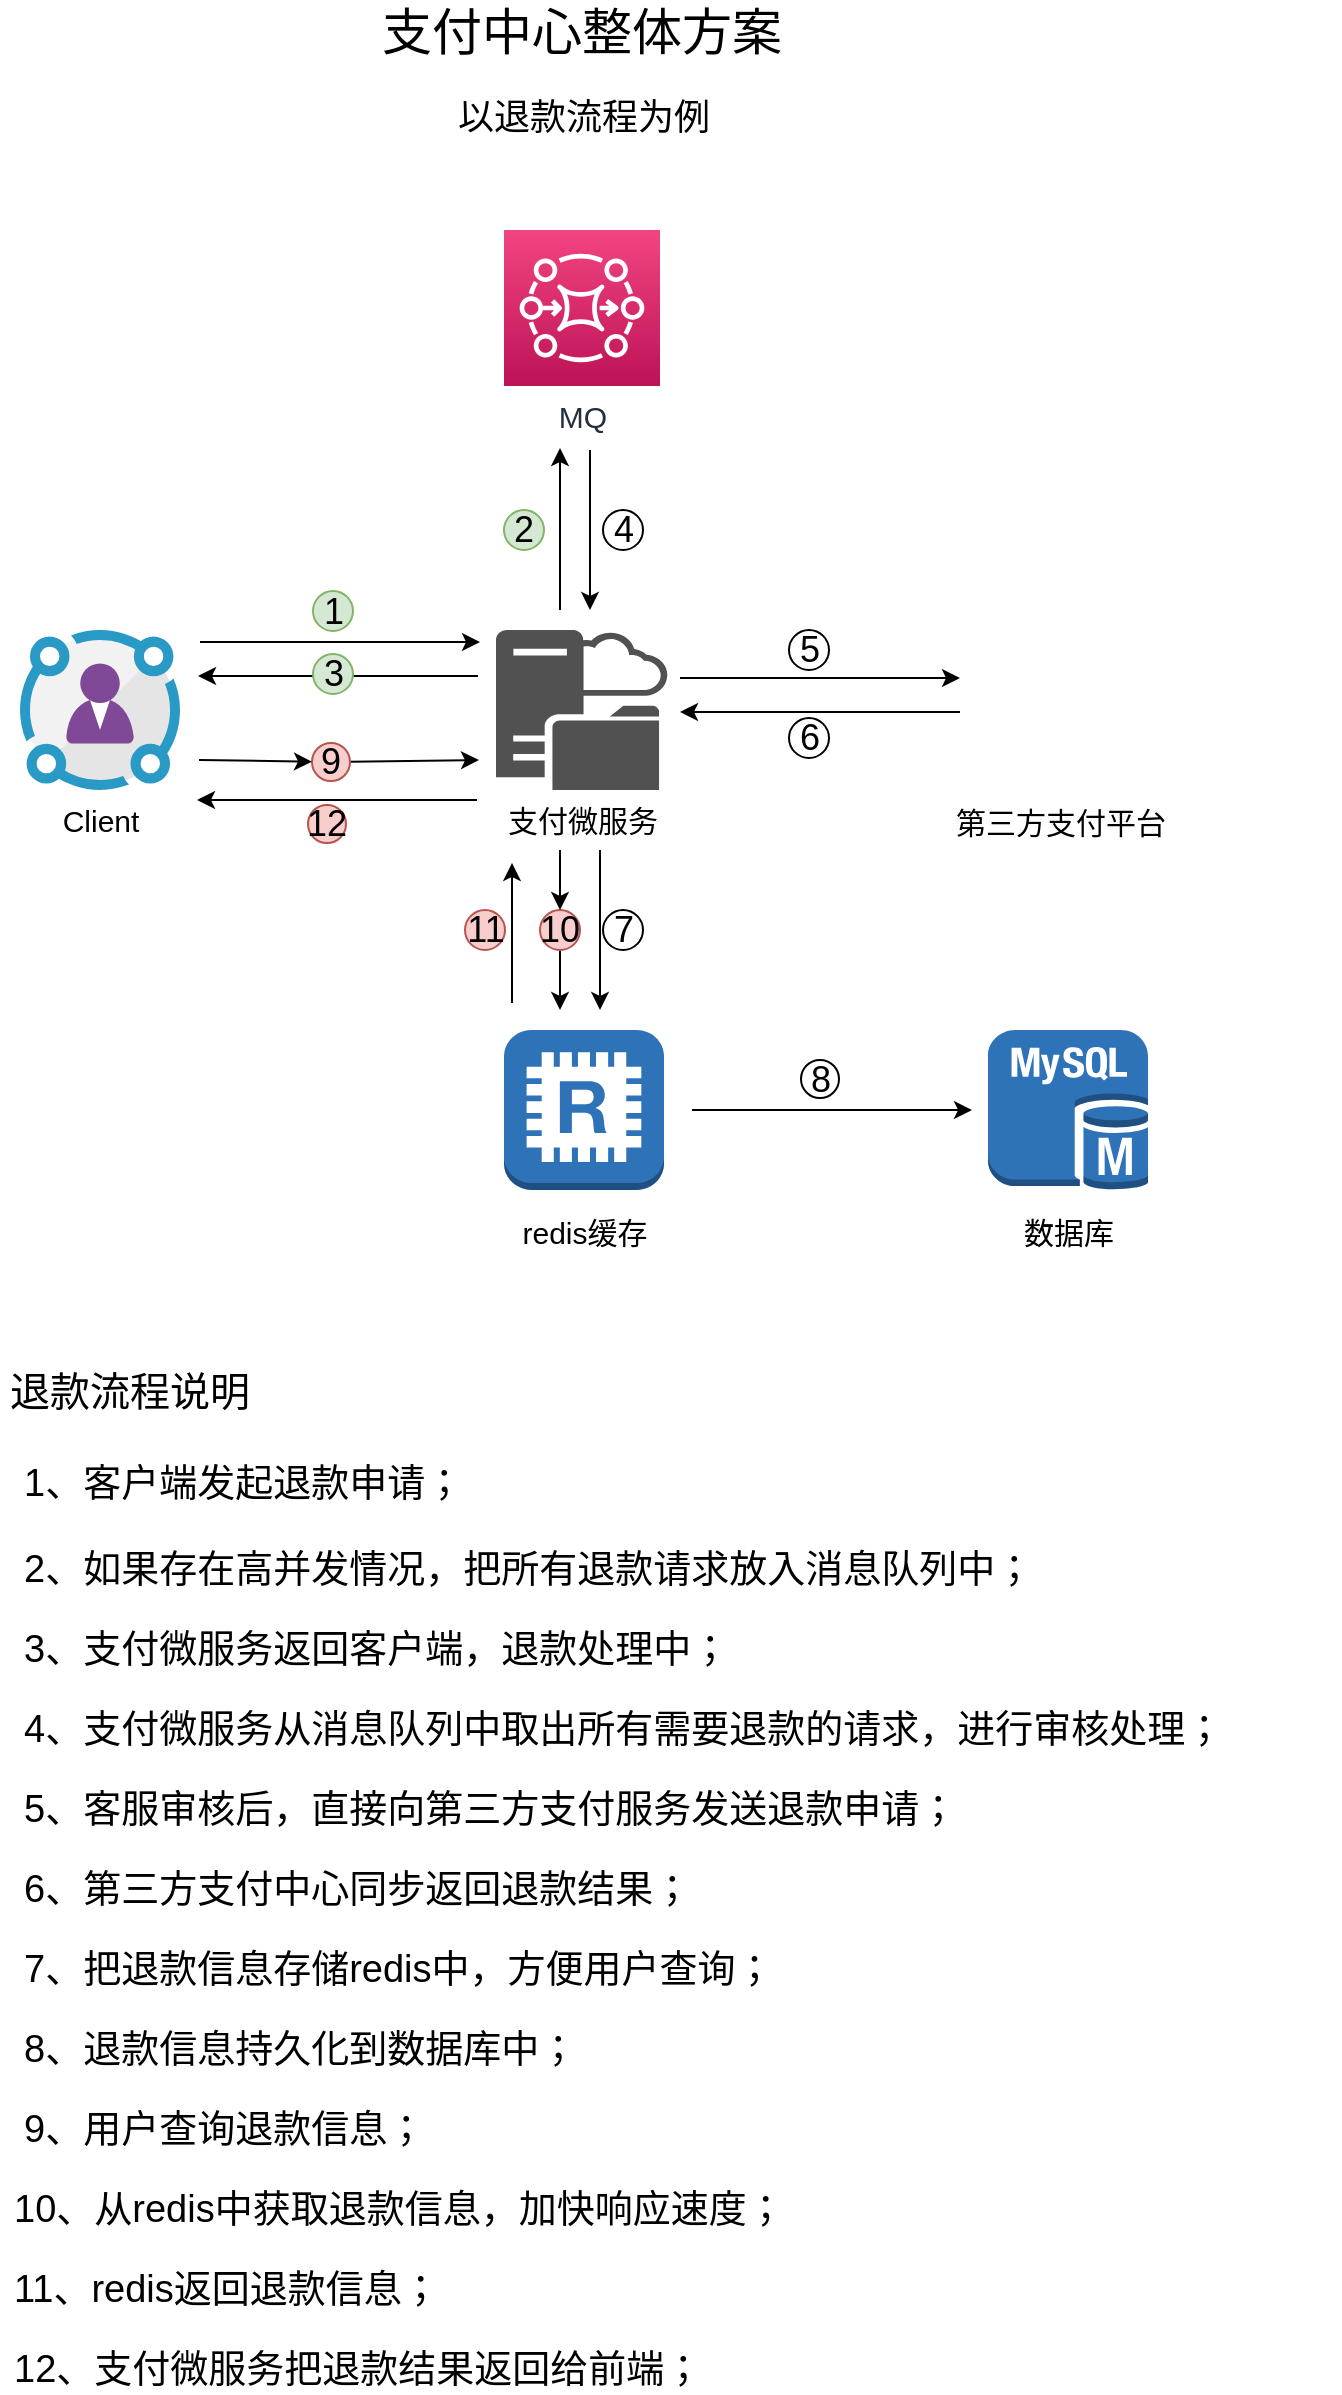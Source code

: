 <mxfile version="12.4.1" type="github" pages="1">
  <diagram id="q-RdCRvN1a9XLWtIN5kc" name="第 1 页">
    <mxGraphModel dx="1824" dy="926" grid="1" gridSize="10" guides="1" tooltips="1" connect="1" arrows="1" fold="1" page="1" pageScale="1" pageWidth="1169" pageHeight="1654" math="0" shadow="0">
      <root>
        <mxCell id="0"/>
        <mxCell id="1" parent="0"/>
        <mxCell id="XfVtcx6p8dV7zs5ycpqv-1" value="支付中心整体方案" style="text;html=1;strokeColor=none;fillColor=none;align=center;verticalAlign=middle;whiteSpace=wrap;rounded=0;fontSize=25;" vertex="1" parent="1">
          <mxGeometry x="441" y="90" width="240" height="20" as="geometry"/>
        </mxCell>
        <mxCell id="XfVtcx6p8dV7zs5ycpqv-4" value="&lt;span style=&quot;font-size: 15px&quot;&gt;Client&lt;/span&gt;" style="aspect=fixed;html=1;points=[];align=center;image;fontSize=12;image=img/lib/mscae/Identity_Governance.svg;" vertex="1" parent="1">
          <mxGeometry x="280" y="400" width="80" height="80" as="geometry"/>
        </mxCell>
        <mxCell id="XfVtcx6p8dV7zs5ycpqv-10" value="&lt;font style=&quot;font-size: 15px&quot;&gt;数据库&lt;/font&gt;" style="outlineConnect=0;dashed=0;verticalLabelPosition=bottom;verticalAlign=top;align=center;html=1;shape=mxgraph.aws3.mysql_db_instance;fillColor=#2E73B8;gradientColor=none;fontSize=22;" vertex="1" parent="1">
          <mxGeometry x="764" y="600" width="80" height="80" as="geometry"/>
        </mxCell>
        <mxCell id="XfVtcx6p8dV7zs5ycpqv-11" value="&lt;font style=&quot;font-size: 15px&quot;&gt;redis缓存&lt;/font&gt;" style="outlineConnect=0;dashed=0;verticalLabelPosition=bottom;verticalAlign=top;align=center;html=1;shape=mxgraph.aws3.redis;fillColor=#2E73B8;gradientColor=none;fontSize=22;" vertex="1" parent="1">
          <mxGeometry x="522" y="600" width="80" height="80" as="geometry"/>
        </mxCell>
        <mxCell id="XfVtcx6p8dV7zs5ycpqv-14" value="&lt;font style=&quot;font-size: 15px&quot;&gt;第三方支付平台&lt;/font&gt;" style="shape=image;html=1;verticalAlign=top;verticalLabelPosition=bottom;labelBackgroundColor=#ffffff;imageAspect=0;aspect=fixed;image=https://cdn1.iconfinder.com/data/icons/business-237/65/icons-09-128.png;fontSize=22;" vertex="1" parent="1">
          <mxGeometry x="750" y="375" width="100" height="100" as="geometry"/>
        </mxCell>
        <mxCell id="XfVtcx6p8dV7zs5ycpqv-15" value="&lt;font style=&quot;font-size: 15px&quot;&gt;MQ&lt;/font&gt;" style="outlineConnect=0;fontColor=#232F3E;gradientColor=#F34482;gradientDirection=north;fillColor=#BC1356;strokeColor=#ffffff;dashed=0;verticalLabelPosition=bottom;verticalAlign=top;align=center;html=1;fontSize=12;fontStyle=0;aspect=fixed;shape=mxgraph.aws4.resourceIcon;resIcon=mxgraph.aws4.mq;" vertex="1" parent="1">
          <mxGeometry x="522" y="200" width="78" height="78" as="geometry"/>
        </mxCell>
        <mxCell id="XfVtcx6p8dV7zs5ycpqv-18" value="&lt;font style=&quot;font-size: 15px&quot;&gt;支付微服务&lt;/font&gt;" style="pointerEvents=1;shadow=0;dashed=0;html=1;strokeColor=none;labelPosition=center;verticalLabelPosition=bottom;verticalAlign=top;align=center;fillColor=#515151;shape=mxgraph.mscae.system_center.cloud_distribution_point;fontSize=13;" vertex="1" parent="1">
          <mxGeometry x="518" y="400" width="86" height="80" as="geometry"/>
        </mxCell>
        <mxCell id="XfVtcx6p8dV7zs5ycpqv-39" value="" style="endArrow=classic;html=1;fontSize=13;" edge="1" parent="1">
          <mxGeometry width="50" height="50" relative="1" as="geometry">
            <mxPoint x="370" y="406" as="sourcePoint"/>
            <mxPoint x="510" y="406" as="targetPoint"/>
          </mxGeometry>
        </mxCell>
        <mxCell id="XfVtcx6p8dV7zs5ycpqv-42" value="" style="endArrow=classic;html=1;fontSize=13;" edge="1" parent="1">
          <mxGeometry width="50" height="50" relative="1" as="geometry">
            <mxPoint x="550" y="390" as="sourcePoint"/>
            <mxPoint x="550" y="309" as="targetPoint"/>
          </mxGeometry>
        </mxCell>
        <mxCell id="XfVtcx6p8dV7zs5ycpqv-43" value="" style="endArrow=classic;html=1;fontSize=13;" edge="1" parent="1">
          <mxGeometry width="50" height="50" relative="1" as="geometry">
            <mxPoint x="565" y="310" as="sourcePoint"/>
            <mxPoint x="565" y="390" as="targetPoint"/>
          </mxGeometry>
        </mxCell>
        <mxCell id="XfVtcx6p8dV7zs5ycpqv-44" value="" style="endArrow=classic;html=1;fontSize=13;" edge="1" parent="1">
          <mxGeometry width="50" height="50" relative="1" as="geometry">
            <mxPoint x="610" y="424" as="sourcePoint"/>
            <mxPoint x="750" y="424" as="targetPoint"/>
          </mxGeometry>
        </mxCell>
        <mxCell id="XfVtcx6p8dV7zs5ycpqv-45" value="" style="endArrow=classic;html=1;fontSize=13;exitX=0;exitY=0.75;exitDx=0;exitDy=0;" edge="1" parent="1">
          <mxGeometry width="50" height="50" relative="1" as="geometry">
            <mxPoint x="750" y="441" as="sourcePoint"/>
            <mxPoint x="610" y="441" as="targetPoint"/>
          </mxGeometry>
        </mxCell>
        <mxCell id="XfVtcx6p8dV7zs5ycpqv-46" value="" style="endArrow=classic;html=1;fontSize=13;" edge="1" parent="1">
          <mxGeometry width="50" height="50" relative="1" as="geometry">
            <mxPoint x="570" y="510" as="sourcePoint"/>
            <mxPoint x="570" y="590" as="targetPoint"/>
          </mxGeometry>
        </mxCell>
        <mxCell id="XfVtcx6p8dV7zs5ycpqv-47" value="" style="endArrow=classic;html=1;fontSize=13;" edge="1" parent="1">
          <mxGeometry width="50" height="50" relative="1" as="geometry">
            <mxPoint x="616" y="640" as="sourcePoint"/>
            <mxPoint x="756" y="640" as="targetPoint"/>
          </mxGeometry>
        </mxCell>
        <mxCell id="XfVtcx6p8dV7zs5ycpqv-48" value="" style="endArrow=classic;html=1;fontSize=13;" edge="1" parent="1" source="XfVtcx6p8dV7zs5ycpqv-64">
          <mxGeometry width="50" height="50" relative="1" as="geometry">
            <mxPoint x="369.5" y="465" as="sourcePoint"/>
            <mxPoint x="509.5" y="465" as="targetPoint"/>
          </mxGeometry>
        </mxCell>
        <mxCell id="XfVtcx6p8dV7zs5ycpqv-49" value="" style="endArrow=classic;html=1;fontSize=13;" edge="1" parent="1" source="XfVtcx6p8dV7zs5ycpqv-66">
          <mxGeometry width="50" height="50" relative="1" as="geometry">
            <mxPoint x="550" y="510" as="sourcePoint"/>
            <mxPoint x="550" y="590" as="targetPoint"/>
          </mxGeometry>
        </mxCell>
        <mxCell id="XfVtcx6p8dV7zs5ycpqv-51" value="" style="endArrow=classic;html=1;fontSize=13;exitX=0;exitY=0.75;exitDx=0;exitDy=0;" edge="1" parent="1">
          <mxGeometry width="50" height="50" relative="1" as="geometry">
            <mxPoint x="508.5" y="485" as="sourcePoint"/>
            <mxPoint x="368.5" y="485" as="targetPoint"/>
          </mxGeometry>
        </mxCell>
        <mxCell id="XfVtcx6p8dV7zs5ycpqv-52" value="以退款流程为例" style="text;html=1;strokeColor=none;fillColor=none;align=center;verticalAlign=middle;whiteSpace=wrap;rounded=0;fontSize=18;" vertex="1" parent="1">
          <mxGeometry x="442" y="134" width="240" height="20" as="geometry"/>
        </mxCell>
        <mxCell id="XfVtcx6p8dV7zs5ycpqv-56" value="1" style="ellipse;whiteSpace=wrap;html=1;aspect=fixed;fontSize=18;fillColor=#d5e8d4;strokeColor=#82b366;" vertex="1" parent="1">
          <mxGeometry x="426.5" y="380.5" width="20" height="20" as="geometry"/>
        </mxCell>
        <mxCell id="XfVtcx6p8dV7zs5ycpqv-57" value="2" style="ellipse;whiteSpace=wrap;html=1;aspect=fixed;fontSize=18;fillColor=#d5e8d4;strokeColor=#82b366;" vertex="1" parent="1">
          <mxGeometry x="522" y="340" width="20" height="20" as="geometry"/>
        </mxCell>
        <mxCell id="XfVtcx6p8dV7zs5ycpqv-58" value="4" style="ellipse;whiteSpace=wrap;html=1;aspect=fixed;fontSize=18;" vertex="1" parent="1">
          <mxGeometry x="571.5" y="340" width="20" height="20" as="geometry"/>
        </mxCell>
        <mxCell id="XfVtcx6p8dV7zs5ycpqv-59" value="5" style="ellipse;whiteSpace=wrap;html=1;aspect=fixed;fontSize=18;" vertex="1" parent="1">
          <mxGeometry x="664.5" y="400" width="20" height="20" as="geometry"/>
        </mxCell>
        <mxCell id="XfVtcx6p8dV7zs5ycpqv-60" value="6" style="ellipse;whiteSpace=wrap;html=1;aspect=fixed;fontSize=18;" vertex="1" parent="1">
          <mxGeometry x="664.5" y="444" width="20" height="20" as="geometry"/>
        </mxCell>
        <mxCell id="XfVtcx6p8dV7zs5ycpqv-61" value="7" style="ellipse;whiteSpace=wrap;html=1;aspect=fixed;fontSize=18;" vertex="1" parent="1">
          <mxGeometry x="571.5" y="540" width="20" height="20" as="geometry"/>
        </mxCell>
        <mxCell id="XfVtcx6p8dV7zs5ycpqv-63" value="8" style="ellipse;whiteSpace=wrap;html=1;aspect=fixed;fontSize=18;" vertex="1" parent="1">
          <mxGeometry x="670.5" y="615" width="19" height="19" as="geometry"/>
        </mxCell>
        <mxCell id="XfVtcx6p8dV7zs5ycpqv-64" value="9" style="ellipse;whiteSpace=wrap;html=1;aspect=fixed;fontSize=18;fillColor=#f8cecc;strokeColor=#b85450;" vertex="1" parent="1">
          <mxGeometry x="426" y="456.5" width="19" height="19" as="geometry"/>
        </mxCell>
        <mxCell id="XfVtcx6p8dV7zs5ycpqv-65" value="" style="endArrow=classic;html=1;fontSize=13;" edge="1" parent="1" target="XfVtcx6p8dV7zs5ycpqv-64">
          <mxGeometry width="50" height="50" relative="1" as="geometry">
            <mxPoint x="369.5" y="465" as="sourcePoint"/>
            <mxPoint x="509.5" y="465" as="targetPoint"/>
          </mxGeometry>
        </mxCell>
        <mxCell id="XfVtcx6p8dV7zs5ycpqv-66" value="10" style="ellipse;whiteSpace=wrap;html=1;aspect=fixed;fontSize=18;fillColor=#f8cecc;strokeColor=#b85450;" vertex="1" parent="1">
          <mxGeometry x="540" y="540" width="20" height="20" as="geometry"/>
        </mxCell>
        <mxCell id="XfVtcx6p8dV7zs5ycpqv-67" value="" style="endArrow=classic;html=1;fontSize=13;" edge="1" parent="1" target="XfVtcx6p8dV7zs5ycpqv-66">
          <mxGeometry width="50" height="50" relative="1" as="geometry">
            <mxPoint x="550" y="510" as="sourcePoint"/>
            <mxPoint x="550" y="590" as="targetPoint"/>
          </mxGeometry>
        </mxCell>
        <mxCell id="XfVtcx6p8dV7zs5ycpqv-70" value="" style="endArrow=classic;html=1;fontSize=13;" edge="1" parent="1">
          <mxGeometry width="50" height="50" relative="1" as="geometry">
            <mxPoint x="526" y="586.5" as="sourcePoint"/>
            <mxPoint x="526" y="516.5" as="targetPoint"/>
          </mxGeometry>
        </mxCell>
        <mxCell id="XfVtcx6p8dV7zs5ycpqv-71" value="11" style="ellipse;whiteSpace=wrap;html=1;aspect=fixed;fontSize=18;fillColor=#f8cecc;strokeColor=#b85450;" vertex="1" parent="1">
          <mxGeometry x="502.5" y="540" width="20" height="20" as="geometry"/>
        </mxCell>
        <mxCell id="XfVtcx6p8dV7zs5ycpqv-72" value="12" style="ellipse;whiteSpace=wrap;html=1;aspect=fixed;fontSize=18;fillColor=#f8cecc;strokeColor=#b85450;" vertex="1" parent="1">
          <mxGeometry x="424" y="487.5" width="19" height="19" as="geometry"/>
        </mxCell>
        <mxCell id="XfVtcx6p8dV7zs5ycpqv-73" value="退款流程说明" style="text;html=1;strokeColor=none;fillColor=none;align=center;verticalAlign=middle;whiteSpace=wrap;rounded=0;fontSize=20;" vertex="1" parent="1">
          <mxGeometry x="270" y="770" width="130" height="20" as="geometry"/>
        </mxCell>
        <mxCell id="XfVtcx6p8dV7zs5ycpqv-74" value="1、客户端发起退款申请；" style="text;html=1;strokeColor=none;fillColor=none;align=left;verticalAlign=middle;whiteSpace=wrap;rounded=0;fontSize=19;" vertex="1" parent="1">
          <mxGeometry x="280" y="816.5" width="550" height="20" as="geometry"/>
        </mxCell>
        <mxCell id="XfVtcx6p8dV7zs5ycpqv-75" value="2、如果存在高并发情况，把所有退款请求放入消息队列中；" style="text;html=1;strokeColor=none;fillColor=none;align=left;verticalAlign=middle;whiteSpace=wrap;rounded=0;fontSize=19;" vertex="1" parent="1">
          <mxGeometry x="280" y="860" width="550" height="20" as="geometry"/>
        </mxCell>
        <mxCell id="XfVtcx6p8dV7zs5ycpqv-76" value="3、支付微服务返回客户端，退款处理中；" style="text;html=1;strokeColor=none;fillColor=none;align=left;verticalAlign=middle;whiteSpace=wrap;rounded=0;fontSize=19;" vertex="1" parent="1">
          <mxGeometry x="280" y="900" width="550" height="20" as="geometry"/>
        </mxCell>
        <mxCell id="XfVtcx6p8dV7zs5ycpqv-77" value="4、支付微服务从消息队列中取出所有需要退款的请求，进行审核处理；" style="text;html=1;strokeColor=none;fillColor=none;align=left;verticalAlign=middle;whiteSpace=wrap;rounded=0;fontSize=19;" vertex="1" parent="1">
          <mxGeometry x="280" y="940" width="660" height="20" as="geometry"/>
        </mxCell>
        <mxCell id="XfVtcx6p8dV7zs5ycpqv-80" value="5、客服审核后，直接向第三方支付服务发送退款申请；" style="text;html=1;strokeColor=none;fillColor=none;align=left;verticalAlign=middle;whiteSpace=wrap;rounded=0;fontSize=19;" vertex="1" parent="1">
          <mxGeometry x="280" y="980" width="660" height="20" as="geometry"/>
        </mxCell>
        <mxCell id="XfVtcx6p8dV7zs5ycpqv-83" value="6、第三方支付中心同步返回退款结果；" style="text;html=1;strokeColor=none;fillColor=none;align=left;verticalAlign=middle;whiteSpace=wrap;rounded=0;fontSize=19;" vertex="1" parent="1">
          <mxGeometry x="280" y="1020" width="660" height="20" as="geometry"/>
        </mxCell>
        <mxCell id="XfVtcx6p8dV7zs5ycpqv-84" value="7、把退款信息存储redis中，方便用户查询；" style="text;html=1;strokeColor=none;fillColor=none;align=left;verticalAlign=middle;whiteSpace=wrap;rounded=0;fontSize=19;" vertex="1" parent="1">
          <mxGeometry x="280" y="1060" width="660" height="20" as="geometry"/>
        </mxCell>
        <mxCell id="XfVtcx6p8dV7zs5ycpqv-85" value="" style="endArrow=classic;html=1;fontSize=13;exitX=0;exitY=0.75;exitDx=0;exitDy=0;" edge="1" parent="1">
          <mxGeometry width="50" height="50" relative="1" as="geometry">
            <mxPoint x="509" y="423" as="sourcePoint"/>
            <mxPoint x="369" y="423" as="targetPoint"/>
          </mxGeometry>
        </mxCell>
        <mxCell id="XfVtcx6p8dV7zs5ycpqv-86" value="3" style="ellipse;whiteSpace=wrap;html=1;aspect=fixed;fontSize=18;fillColor=#d5e8d4;strokeColor=#82b366;" vertex="1" parent="1">
          <mxGeometry x="426.5" y="412" width="20" height="20" as="geometry"/>
        </mxCell>
        <mxCell id="XfVtcx6p8dV7zs5ycpqv-95" value="8、退款信息持久化到数据库中；" style="text;html=1;strokeColor=none;fillColor=none;align=left;verticalAlign=middle;whiteSpace=wrap;rounded=0;fontSize=19;" vertex="1" parent="1">
          <mxGeometry x="280" y="1100" width="660" height="20" as="geometry"/>
        </mxCell>
        <mxCell id="XfVtcx6p8dV7zs5ycpqv-96" value="9、用户查询退款信息；" style="text;html=1;strokeColor=none;fillColor=none;align=left;verticalAlign=middle;whiteSpace=wrap;rounded=0;fontSize=19;" vertex="1" parent="1">
          <mxGeometry x="280" y="1140" width="660" height="20" as="geometry"/>
        </mxCell>
        <mxCell id="XfVtcx6p8dV7zs5ycpqv-97" value="10、从redis中获取退款信息，加快响应速度；" style="text;html=1;strokeColor=none;fillColor=none;align=left;verticalAlign=middle;whiteSpace=wrap;rounded=0;fontSize=19;" vertex="1" parent="1">
          <mxGeometry x="275" y="1180" width="660" height="20" as="geometry"/>
        </mxCell>
        <mxCell id="XfVtcx6p8dV7zs5ycpqv-98" value="11、redis返回退款信息；" style="text;html=1;strokeColor=none;fillColor=none;align=left;verticalAlign=middle;whiteSpace=wrap;rounded=0;fontSize=19;" vertex="1" parent="1">
          <mxGeometry x="275" y="1220" width="660" height="20" as="geometry"/>
        </mxCell>
        <mxCell id="XfVtcx6p8dV7zs5ycpqv-99" value="12、支付微服务把退款结果返回给前端；" style="text;html=1;strokeColor=none;fillColor=none;align=left;verticalAlign=middle;whiteSpace=wrap;rounded=0;fontSize=19;" vertex="1" parent="1">
          <mxGeometry x="275" y="1260" width="660" height="20" as="geometry"/>
        </mxCell>
      </root>
    </mxGraphModel>
  </diagram>
</mxfile>
